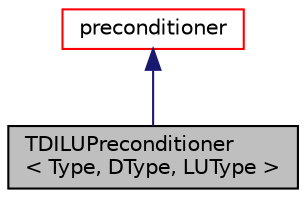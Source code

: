 digraph "TDILUPreconditioner&lt; Type, DType, LUType &gt;"
{
  bgcolor="transparent";
  edge [fontname="Helvetica",fontsize="10",labelfontname="Helvetica",labelfontsize="10"];
  node [fontname="Helvetica",fontsize="10",shape=record];
  Node1 [label="TDILUPreconditioner\l\< Type, DType, LUType \>",height=0.2,width=0.4,color="black", fillcolor="grey75", style="filled" fontcolor="black"];
  Node2 -> Node1 [dir="back",color="midnightblue",fontsize="10",style="solid",fontname="Helvetica"];
  Node2 [label="preconditioner",height=0.2,width=0.4,color="red",URL="$classFoam_1_1LduMatrix_1_1preconditioner.html",tooltip="Abstract base-class for LduMatrix preconditioners. "];
}
